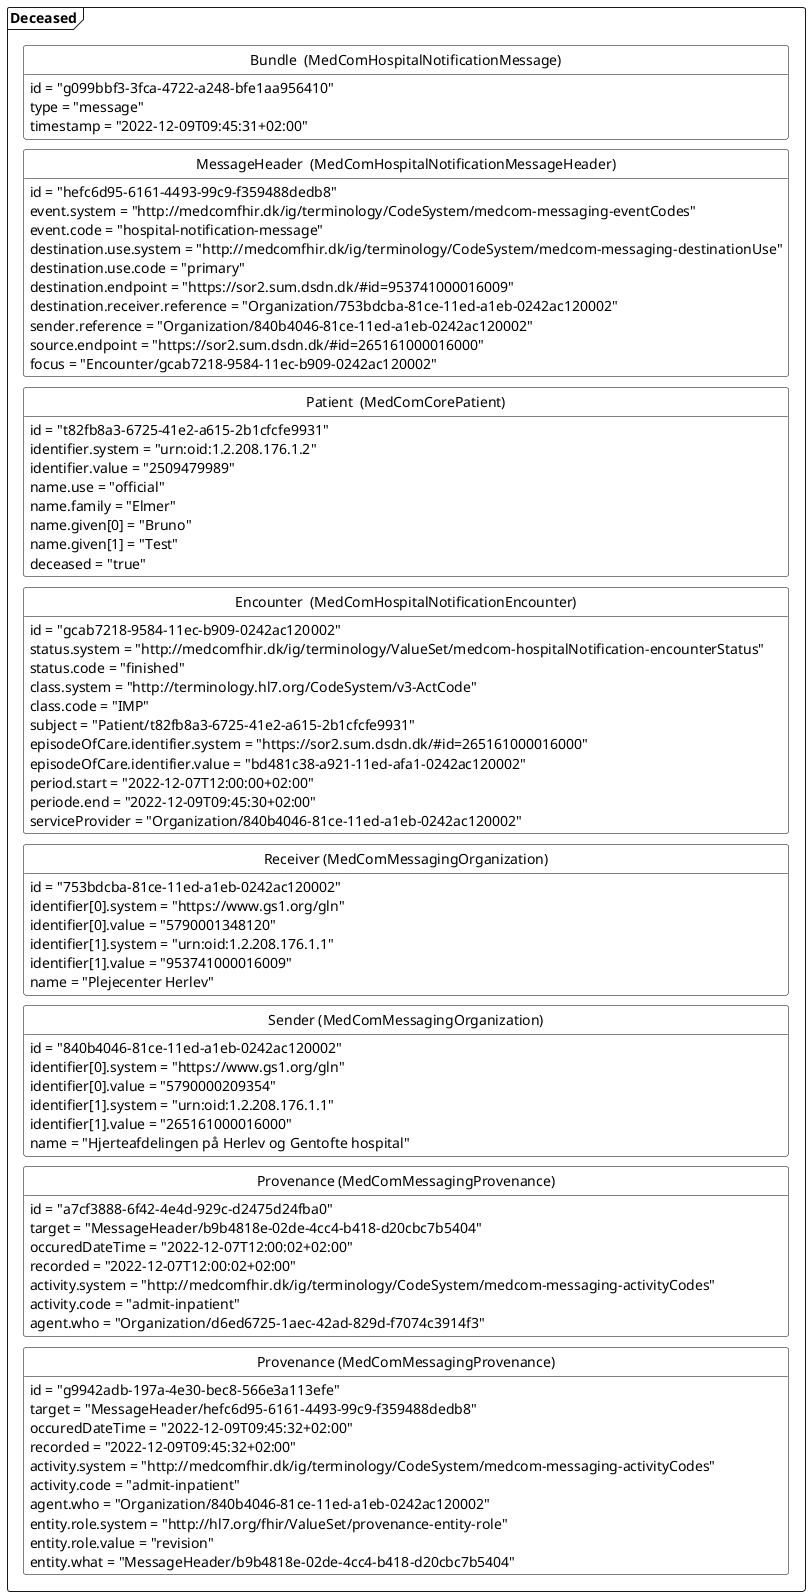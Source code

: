 @startuml HNdeceasedInPat

'layout
skinparam class {
    BackgroundColor White
    BorderColor Black
    ArrowColor Black
  }
hide circle
hide empty members
skinparam SameClassWidth true
skinparam Ranksep 10


package "Deceased" as finished <<Frame>>{
    class "Bundle  (MedComHospitalNotificationMessage)" as finishedB{
        id = "g099bbf3-3fca-4722-a248-bfe1aa956410"
        type = "message"
        timestamp = "2022-12-09T09:45:31+02:00"
    }
    class "MessageHeader  (MedComHospitalNotificationMessageHeader)" as finishedMH{
        id = "hefc6d95-6161-4493-99c9-f359488dedb8"
        event.system = "http://medcomfhir.dk/ig/terminology/CodeSystem/medcom-messaging-eventCodes"
        event.code = "hospital-notification-message"
        destination.use.system = "http://medcomfhir.dk/ig/terminology/CodeSystem/medcom-messaging-destinationUse"
        destination.use.code = "primary"
        destination.endpoint = "https://sor2.sum.dsdn.dk/#id=953741000016009"
        destination.receiver.reference = "Organization/753bdcba-81ce-11ed-a1eb-0242ac120002"
        sender.reference = "Organization/840b4046-81ce-11ed-a1eb-0242ac120002"
        source.endpoint = "https://sor2.sum.dsdn.dk/#id=265161000016000"
        focus = "Encounter/gcab7218-9584-11ec-b909-0242ac120002"
    }
    class "Patient  (MedComCorePatient)" as finishedPT{
        id = "t82fb8a3-6725-41e2-a615-2b1cfcfe9931"
        identifier.system = "urn:oid:1.2.208.176.1.2"
        identifier.value = "2509479989"
        name.use = "official"
        name.family = "Elmer"
        name.given[0] = "Bruno"
        name.given[1] = "Test"
        deceased = "true"
    }
    class "Encounter  (MedComHospitalNotificationEncounter)" as finishedENC{
        id = "gcab7218-9584-11ec-b909-0242ac120002"
        status.system = "http://medcomfhir.dk/ig/terminology/ValueSet/medcom-hospitalNotification-encounterStatus"
        status.code = "finished"
        class.system = "http://terminology.hl7.org/CodeSystem/v3-ActCode"
        class.code = "IMP"
        subject = "Patient/t82fb8a3-6725-41e2-a615-2b1cfcfe9931"
        episodeOfCare.identifier.system = "https://sor2.sum.dsdn.dk/#id=265161000016000"
        episodeOfCare.identifier.value = "bd481c38-a921-11ed-afa1-0242ac120002"
        period.start = "2022-12-07T12:00:00+02:00"
        periode.end = "2022-12-09T09:45:30+02:00"
        serviceProvider = "Organization/840b4046-81ce-11ed-a1eb-0242ac120002"
    } 
    class "Receiver (MedComMessagingOrganization)" as finishedROrg{
        id = "753bdcba-81ce-11ed-a1eb-0242ac120002"
        identifier[0].system = "https://www.gs1.org/gln"
        identifier[0].value = "5790001348120"
        identifier[1].system = "urn:oid:1.2.208.176.1.1"
        identifier[1].value = "953741000016009"
        name = "Plejecenter Herlev"
    }
    class "Sender (MedComMessagingOrganization)" as finishedSOrg{
        id = "840b4046-81ce-11ed-a1eb-0242ac120002"
        identifier[0].system = "https://www.gs1.org/gln"
        identifier[0].value = "5790000209354"
        identifier[1].system = "urn:oid:1.2.208.176.1.1"
        identifier[1].value = "265161000016000"
        name = "Hjerteafdelingen på Herlev og Gentofte hospital" 
    }
    class "Provenance (MedComMessagingProvenance)" as admitfinishedPRO{
        id = "a7cf3888-6f42-4e4d-929c-d2475d24fba0"
        target = "MessageHeader/b9b4818e-02de-4cc4-b418-d20cbc7b5404"
        occuredDateTime = "2022-12-07T12:00:02+02:00"
        recorded = "2022-12-07T12:00:02+02:00"
        activity.system = "http://medcomfhir.dk/ig/terminology/CodeSystem/medcom-messaging-activityCodes"
        activity.code = "admit-inpatient"
        agent.who = "Organization/d6ed6725-1aec-42ad-829d-f7074c3914f3"
    }
    class "Provenance (MedComMessagingProvenance)" as finishedPRO{
        id = "g9942adb-197a-4e30-bec8-566e3a113efe"
        target = "MessageHeader/hefc6d95-6161-4493-99c9-f359488dedb8"
        occuredDateTime = "2022-12-09T09:45:32+02:00"
        recorded = "2022-12-09T09:45:32+02:00"
        activity.system = "http://medcomfhir.dk/ig/terminology/CodeSystem/medcom-messaging-activityCodes"
        activity.code = "admit-inpatient"
        agent.who = "Organization/840b4046-81ce-11ed-a1eb-0242ac120002"
        entity.role.system = "http://hl7.org/fhir/ValueSet/provenance-entity-role"
        entity.role.value = "revision"
        entity.what = "MessageHeader/b9b4818e-02de-4cc4-b418-d20cbc7b5404"
    }
finishedB-[hidden]-finishedMH
finishedMH-[hidden]-finishedPT
finishedPT-[hidden]-finishedENC
finishedENC-[hidden]-finishedROrg
finishedROrg-[hidden]-finishedSOrg
finishedSOrg-[hidden]-admitfinishedPRO
admitfinishedPRO-[hidden]-finishedPRO

}
' pile mellem de to beskeder
' admit --> finished


@enduml

